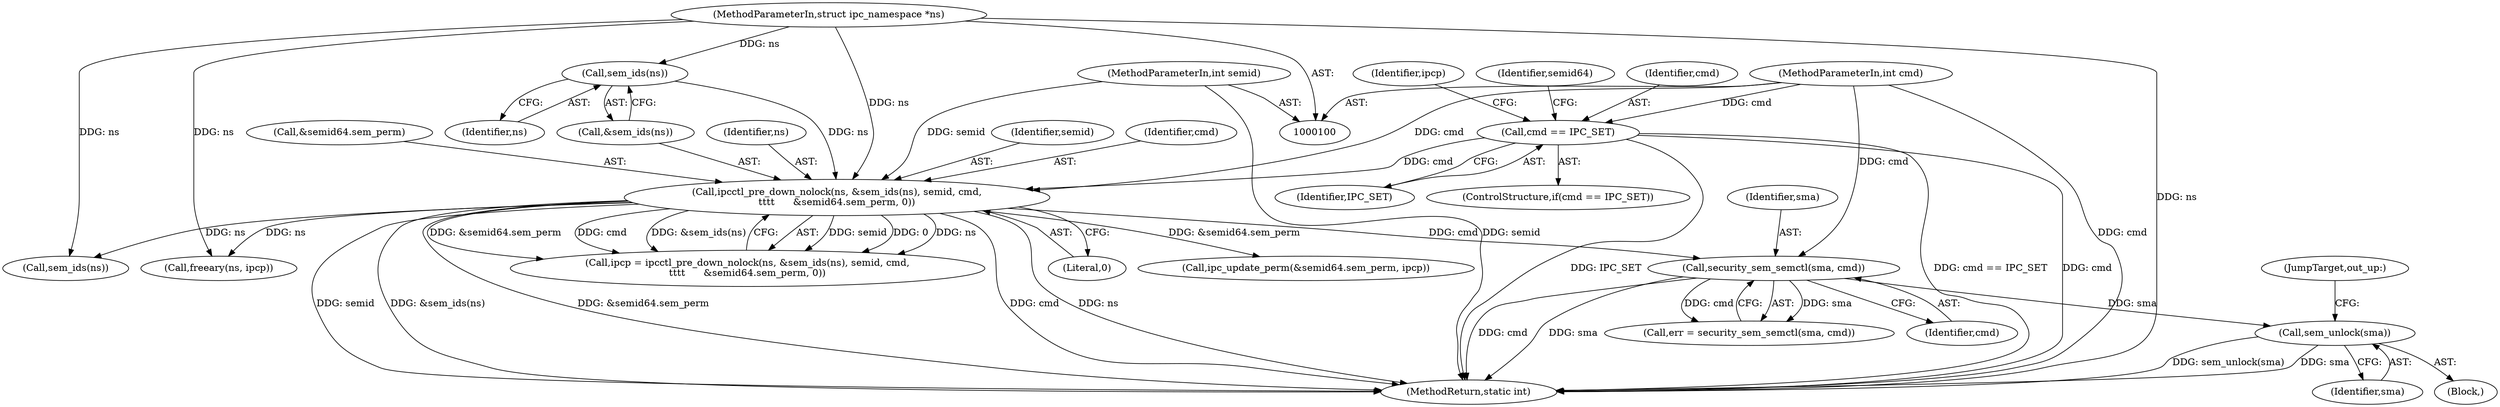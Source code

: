 digraph "0_linux_6062a8dc0517bce23e3c2f7d2fea5e22411269a3_11@pointer" {
"1000199" [label="(Call,sem_unlock(sma))"];
"1000147" [label="(Call,security_sem_semctl(sma, cmd))"];
"1000127" [label="(Call,ipcctl_pre_down_nolock(ns, &sem_ids(ns), semid, cmd,\n\t\t\t\t      &semid64.sem_perm, 0))"];
"1000130" [label="(Call,sem_ids(ns))"];
"1000101" [label="(MethodParameterIn,struct ipc_namespace *ns)"];
"1000102" [label="(MethodParameterIn,int semid)"];
"1000112" [label="(Call,cmd == IPC_SET)"];
"1000103" [label="(MethodParameterIn,int cmd)"];
"1000205" [label="(Call,sem_ids(ns))"];
"1000128" [label="(Identifier,ns)"];
"1000201" [label="(JumpTarget,out_up:)"];
"1000148" [label="(Identifier,sma)"];
"1000101" [label="(MethodParameterIn,struct ipc_namespace *ns)"];
"1000138" [label="(Literal,0)"];
"1000112" [label="(Call,cmd == IPC_SET)"];
"1000176" [label="(Call,ipc_update_perm(&semid64.sem_perm, ipcp))"];
"1000119" [label="(Identifier,semid64)"];
"1000149" [label="(Identifier,cmd)"];
"1000113" [label="(Identifier,cmd)"];
"1000145" [label="(Call,err = security_sem_semctl(sma, cmd))"];
"1000200" [label="(Identifier,sma)"];
"1000125" [label="(Call,ipcp = ipcctl_pre_down_nolock(ns, &sem_ids(ns), semid, cmd,\n\t\t\t\t      &semid64.sem_perm, 0))"];
"1000131" [label="(Identifier,ns)"];
"1000164" [label="(Call,freeary(ns, ipcp))"];
"1000127" [label="(Call,ipcctl_pre_down_nolock(ns, &sem_ids(ns), semid, cmd,\n\t\t\t\t      &semid64.sem_perm, 0))"];
"1000132" [label="(Identifier,semid)"];
"1000199" [label="(Call,sem_unlock(sma))"];
"1000114" [label="(Identifier,IPC_SET)"];
"1000106" [label="(Block,)"];
"1000133" [label="(Identifier,cmd)"];
"1000103" [label="(MethodParameterIn,int cmd)"];
"1000210" [label="(MethodReturn,static int)"];
"1000147" [label="(Call,security_sem_semctl(sma, cmd))"];
"1000129" [label="(Call,&sem_ids(ns))"];
"1000130" [label="(Call,sem_ids(ns))"];
"1000134" [label="(Call,&semid64.sem_perm)"];
"1000102" [label="(MethodParameterIn,int semid)"];
"1000126" [label="(Identifier,ipcp)"];
"1000111" [label="(ControlStructure,if(cmd == IPC_SET))"];
"1000199" -> "1000106"  [label="AST: "];
"1000199" -> "1000200"  [label="CFG: "];
"1000200" -> "1000199"  [label="AST: "];
"1000201" -> "1000199"  [label="CFG: "];
"1000199" -> "1000210"  [label="DDG: sma"];
"1000199" -> "1000210"  [label="DDG: sem_unlock(sma)"];
"1000147" -> "1000199"  [label="DDG: sma"];
"1000147" -> "1000145"  [label="AST: "];
"1000147" -> "1000149"  [label="CFG: "];
"1000148" -> "1000147"  [label="AST: "];
"1000149" -> "1000147"  [label="AST: "];
"1000145" -> "1000147"  [label="CFG: "];
"1000147" -> "1000210"  [label="DDG: cmd"];
"1000147" -> "1000210"  [label="DDG: sma"];
"1000147" -> "1000145"  [label="DDG: sma"];
"1000147" -> "1000145"  [label="DDG: cmd"];
"1000127" -> "1000147"  [label="DDG: cmd"];
"1000103" -> "1000147"  [label="DDG: cmd"];
"1000127" -> "1000125"  [label="AST: "];
"1000127" -> "1000138"  [label="CFG: "];
"1000128" -> "1000127"  [label="AST: "];
"1000129" -> "1000127"  [label="AST: "];
"1000132" -> "1000127"  [label="AST: "];
"1000133" -> "1000127"  [label="AST: "];
"1000134" -> "1000127"  [label="AST: "];
"1000138" -> "1000127"  [label="AST: "];
"1000125" -> "1000127"  [label="CFG: "];
"1000127" -> "1000210"  [label="DDG: ns"];
"1000127" -> "1000210"  [label="DDG: semid"];
"1000127" -> "1000210"  [label="DDG: &sem_ids(ns)"];
"1000127" -> "1000210"  [label="DDG: &semid64.sem_perm"];
"1000127" -> "1000210"  [label="DDG: cmd"];
"1000127" -> "1000125"  [label="DDG: semid"];
"1000127" -> "1000125"  [label="DDG: 0"];
"1000127" -> "1000125"  [label="DDG: ns"];
"1000127" -> "1000125"  [label="DDG: &semid64.sem_perm"];
"1000127" -> "1000125"  [label="DDG: cmd"];
"1000127" -> "1000125"  [label="DDG: &sem_ids(ns)"];
"1000130" -> "1000127"  [label="DDG: ns"];
"1000101" -> "1000127"  [label="DDG: ns"];
"1000102" -> "1000127"  [label="DDG: semid"];
"1000112" -> "1000127"  [label="DDG: cmd"];
"1000103" -> "1000127"  [label="DDG: cmd"];
"1000127" -> "1000164"  [label="DDG: ns"];
"1000127" -> "1000176"  [label="DDG: &semid64.sem_perm"];
"1000127" -> "1000205"  [label="DDG: ns"];
"1000130" -> "1000129"  [label="AST: "];
"1000130" -> "1000131"  [label="CFG: "];
"1000131" -> "1000130"  [label="AST: "];
"1000129" -> "1000130"  [label="CFG: "];
"1000101" -> "1000130"  [label="DDG: ns"];
"1000101" -> "1000100"  [label="AST: "];
"1000101" -> "1000210"  [label="DDG: ns"];
"1000101" -> "1000164"  [label="DDG: ns"];
"1000101" -> "1000205"  [label="DDG: ns"];
"1000102" -> "1000100"  [label="AST: "];
"1000102" -> "1000210"  [label="DDG: semid"];
"1000112" -> "1000111"  [label="AST: "];
"1000112" -> "1000114"  [label="CFG: "];
"1000113" -> "1000112"  [label="AST: "];
"1000114" -> "1000112"  [label="AST: "];
"1000119" -> "1000112"  [label="CFG: "];
"1000126" -> "1000112"  [label="CFG: "];
"1000112" -> "1000210"  [label="DDG: IPC_SET"];
"1000112" -> "1000210"  [label="DDG: cmd == IPC_SET"];
"1000112" -> "1000210"  [label="DDG: cmd"];
"1000103" -> "1000112"  [label="DDG: cmd"];
"1000103" -> "1000100"  [label="AST: "];
"1000103" -> "1000210"  [label="DDG: cmd"];
}
